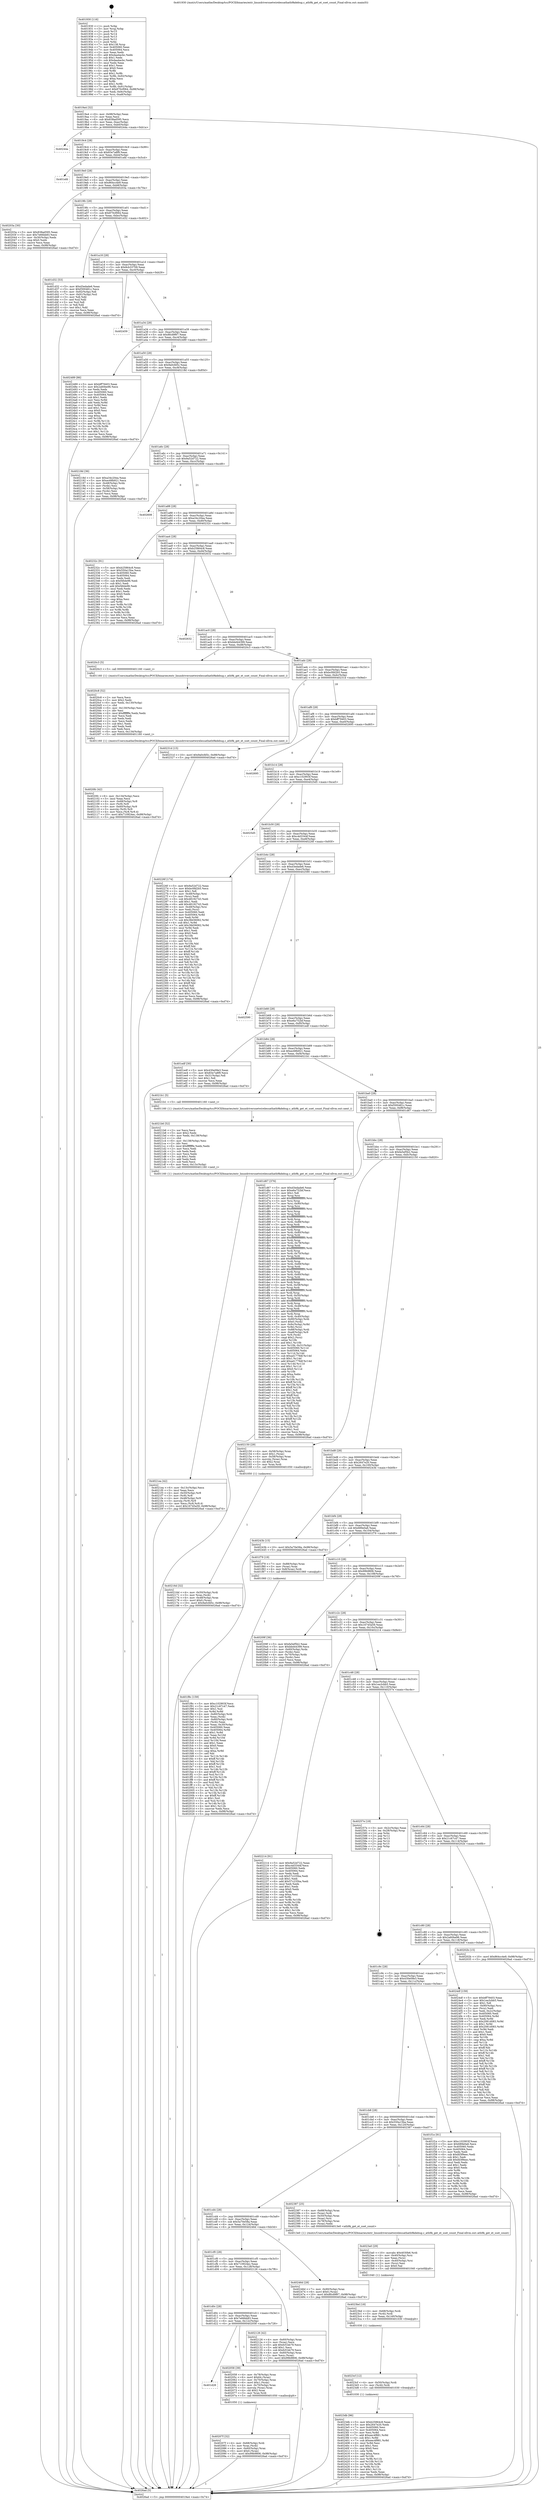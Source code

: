 digraph "0x401930" {
  label = "0x401930 (/mnt/c/Users/mathe/Desktop/tcc/POCII/binaries/extr_linuxdriversnetwirelessathath9kdebug.c_ath9k_get_et_sset_count_Final-ollvm.out::main(0))"
  labelloc = "t"
  node[shape=record]

  Entry [label="",width=0.3,height=0.3,shape=circle,fillcolor=black,style=filled]
  "0x4019a4" [label="{
     0x4019a4 [32]\l
     | [instrs]\l
     &nbsp;&nbsp;0x4019a4 \<+6\>: mov -0x98(%rbp),%eax\l
     &nbsp;&nbsp;0x4019aa \<+2\>: mov %eax,%ecx\l
     &nbsp;&nbsp;0x4019ac \<+6\>: sub $0x838ad595,%ecx\l
     &nbsp;&nbsp;0x4019b2 \<+6\>: mov %eax,-0xac(%rbp)\l
     &nbsp;&nbsp;0x4019b8 \<+6\>: mov %ecx,-0xb0(%rbp)\l
     &nbsp;&nbsp;0x4019be \<+6\>: je 000000000040244a \<main+0xb1a\>\l
  }"]
  "0x40244a" [label="{
     0x40244a\l
  }", style=dashed]
  "0x4019c4" [label="{
     0x4019c4 [28]\l
     | [instrs]\l
     &nbsp;&nbsp;0x4019c4 \<+5\>: jmp 00000000004019c9 \<main+0x99\>\l
     &nbsp;&nbsp;0x4019c9 \<+6\>: mov -0xac(%rbp),%eax\l
     &nbsp;&nbsp;0x4019cf \<+5\>: sub $0x83e7a8f9,%eax\l
     &nbsp;&nbsp;0x4019d4 \<+6\>: mov %eax,-0xb4(%rbp)\l
     &nbsp;&nbsp;0x4019da \<+6\>: je 0000000000401efd \<main+0x5cd\>\l
  }"]
  Exit [label="",width=0.3,height=0.3,shape=circle,fillcolor=black,style=filled,peripheries=2]
  "0x401efd" [label="{
     0x401efd\l
  }", style=dashed]
  "0x4019e0" [label="{
     0x4019e0 [28]\l
     | [instrs]\l
     &nbsp;&nbsp;0x4019e0 \<+5\>: jmp 00000000004019e5 \<main+0xb5\>\l
     &nbsp;&nbsp;0x4019e5 \<+6\>: mov -0xac(%rbp),%eax\l
     &nbsp;&nbsp;0x4019eb \<+5\>: sub $0x864cc4e9,%eax\l
     &nbsp;&nbsp;0x4019f0 \<+6\>: mov %eax,-0xb8(%rbp)\l
     &nbsp;&nbsp;0x4019f6 \<+6\>: je 000000000040203a \<main+0x70a\>\l
  }"]
  "0x4023db" [label="{
     0x4023db [96]\l
     | [instrs]\l
     &nbsp;&nbsp;0x4023db \<+5\>: mov $0xb25864c8,%eax\l
     &nbsp;&nbsp;0x4023e0 \<+5\>: mov $0x2647e20,%edx\l
     &nbsp;&nbsp;0x4023e5 \<+7\>: mov 0x405060,%esi\l
     &nbsp;&nbsp;0x4023ec \<+7\>: mov 0x405064,%ecx\l
     &nbsp;&nbsp;0x4023f3 \<+3\>: mov %esi,%r8d\l
     &nbsp;&nbsp;0x4023f6 \<+7\>: add $0xeec4f881,%r8d\l
     &nbsp;&nbsp;0x4023fd \<+4\>: sub $0x1,%r8d\l
     &nbsp;&nbsp;0x402401 \<+7\>: sub $0xeec4f881,%r8d\l
     &nbsp;&nbsp;0x402408 \<+4\>: imul %r8d,%esi\l
     &nbsp;&nbsp;0x40240c \<+3\>: and $0x1,%esi\l
     &nbsp;&nbsp;0x40240f \<+3\>: cmp $0x0,%esi\l
     &nbsp;&nbsp;0x402412 \<+4\>: sete %r9b\l
     &nbsp;&nbsp;0x402416 \<+3\>: cmp $0xa,%ecx\l
     &nbsp;&nbsp;0x402419 \<+4\>: setl %r10b\l
     &nbsp;&nbsp;0x40241d \<+3\>: mov %r9b,%r11b\l
     &nbsp;&nbsp;0x402420 \<+3\>: and %r10b,%r11b\l
     &nbsp;&nbsp;0x402423 \<+3\>: xor %r10b,%r9b\l
     &nbsp;&nbsp;0x402426 \<+3\>: or %r9b,%r11b\l
     &nbsp;&nbsp;0x402429 \<+4\>: test $0x1,%r11b\l
     &nbsp;&nbsp;0x40242d \<+3\>: cmovne %edx,%eax\l
     &nbsp;&nbsp;0x402430 \<+6\>: mov %eax,-0x98(%rbp)\l
     &nbsp;&nbsp;0x402436 \<+5\>: jmp 00000000004026ad \<main+0xd7d\>\l
  }"]
  "0x40203a" [label="{
     0x40203a [30]\l
     | [instrs]\l
     &nbsp;&nbsp;0x40203a \<+5\>: mov $0x838ad595,%eax\l
     &nbsp;&nbsp;0x40203f \<+5\>: mov $0x7e66bb83,%ecx\l
     &nbsp;&nbsp;0x402044 \<+3\>: mov -0x30(%rbp),%edx\l
     &nbsp;&nbsp;0x402047 \<+3\>: cmp $0x0,%edx\l
     &nbsp;&nbsp;0x40204a \<+3\>: cmove %ecx,%eax\l
     &nbsp;&nbsp;0x40204d \<+6\>: mov %eax,-0x98(%rbp)\l
     &nbsp;&nbsp;0x402053 \<+5\>: jmp 00000000004026ad \<main+0xd7d\>\l
  }"]
  "0x4019fc" [label="{
     0x4019fc [28]\l
     | [instrs]\l
     &nbsp;&nbsp;0x4019fc \<+5\>: jmp 0000000000401a01 \<main+0xd1\>\l
     &nbsp;&nbsp;0x401a01 \<+6\>: mov -0xac(%rbp),%eax\l
     &nbsp;&nbsp;0x401a07 \<+5\>: sub $0x870cf064,%eax\l
     &nbsp;&nbsp;0x401a0c \<+6\>: mov %eax,-0xbc(%rbp)\l
     &nbsp;&nbsp;0x401a12 \<+6\>: je 0000000000401d32 \<main+0x402\>\l
  }"]
  "0x4023cf" [label="{
     0x4023cf [12]\l
     | [instrs]\l
     &nbsp;&nbsp;0x4023cf \<+4\>: mov -0x50(%rbp),%rdi\l
     &nbsp;&nbsp;0x4023d3 \<+3\>: mov (%rdi),%rdi\l
     &nbsp;&nbsp;0x4023d6 \<+5\>: call 0000000000401030 \<free@plt\>\l
     | [calls]\l
     &nbsp;&nbsp;0x401030 \{1\} (unknown)\l
  }"]
  "0x401d32" [label="{
     0x401d32 [53]\l
     | [instrs]\l
     &nbsp;&nbsp;0x401d32 \<+5\>: mov $0xd3edade6,%eax\l
     &nbsp;&nbsp;0x401d37 \<+5\>: mov $0xf300481c,%ecx\l
     &nbsp;&nbsp;0x401d3c \<+6\>: mov -0x92(%rbp),%dl\l
     &nbsp;&nbsp;0x401d42 \<+7\>: mov -0x91(%rbp),%sil\l
     &nbsp;&nbsp;0x401d49 \<+3\>: mov %dl,%dil\l
     &nbsp;&nbsp;0x401d4c \<+3\>: and %sil,%dil\l
     &nbsp;&nbsp;0x401d4f \<+3\>: xor %sil,%dl\l
     &nbsp;&nbsp;0x401d52 \<+3\>: or %dl,%dil\l
     &nbsp;&nbsp;0x401d55 \<+4\>: test $0x1,%dil\l
     &nbsp;&nbsp;0x401d59 \<+3\>: cmovne %ecx,%eax\l
     &nbsp;&nbsp;0x401d5c \<+6\>: mov %eax,-0x98(%rbp)\l
     &nbsp;&nbsp;0x401d62 \<+5\>: jmp 00000000004026ad \<main+0xd7d\>\l
  }"]
  "0x401a18" [label="{
     0x401a18 [28]\l
     | [instrs]\l
     &nbsp;&nbsp;0x401a18 \<+5\>: jmp 0000000000401a1d \<main+0xed\>\l
     &nbsp;&nbsp;0x401a1d \<+6\>: mov -0xac(%rbp),%eax\l
     &nbsp;&nbsp;0x401a23 \<+5\>: sub $0x8cb33709,%eax\l
     &nbsp;&nbsp;0x401a28 \<+6\>: mov %eax,-0xc0(%rbp)\l
     &nbsp;&nbsp;0x401a2e \<+6\>: je 0000000000402459 \<main+0xb29\>\l
  }"]
  "0x4026ad" [label="{
     0x4026ad [5]\l
     | [instrs]\l
     &nbsp;&nbsp;0x4026ad \<+5\>: jmp 00000000004019a4 \<main+0x74\>\l
  }"]
  "0x401930" [label="{
     0x401930 [116]\l
     | [instrs]\l
     &nbsp;&nbsp;0x401930 \<+1\>: push %rbp\l
     &nbsp;&nbsp;0x401931 \<+3\>: mov %rsp,%rbp\l
     &nbsp;&nbsp;0x401934 \<+2\>: push %r15\l
     &nbsp;&nbsp;0x401936 \<+2\>: push %r14\l
     &nbsp;&nbsp;0x401938 \<+2\>: push %r13\l
     &nbsp;&nbsp;0x40193a \<+2\>: push %r12\l
     &nbsp;&nbsp;0x40193c \<+1\>: push %rbx\l
     &nbsp;&nbsp;0x40193d \<+7\>: sub $0x138,%rsp\l
     &nbsp;&nbsp;0x401944 \<+7\>: mov 0x405060,%eax\l
     &nbsp;&nbsp;0x40194b \<+7\>: mov 0x405064,%ecx\l
     &nbsp;&nbsp;0x401952 \<+2\>: mov %eax,%edx\l
     &nbsp;&nbsp;0x401954 \<+6\>: add $0xdaa4acbc,%edx\l
     &nbsp;&nbsp;0x40195a \<+3\>: sub $0x1,%edx\l
     &nbsp;&nbsp;0x40195d \<+6\>: sub $0xdaa4acbc,%edx\l
     &nbsp;&nbsp;0x401963 \<+3\>: imul %edx,%eax\l
     &nbsp;&nbsp;0x401966 \<+3\>: and $0x1,%eax\l
     &nbsp;&nbsp;0x401969 \<+3\>: cmp $0x0,%eax\l
     &nbsp;&nbsp;0x40196c \<+4\>: sete %r8b\l
     &nbsp;&nbsp;0x401970 \<+4\>: and $0x1,%r8b\l
     &nbsp;&nbsp;0x401974 \<+7\>: mov %r8b,-0x92(%rbp)\l
     &nbsp;&nbsp;0x40197b \<+3\>: cmp $0xa,%ecx\l
     &nbsp;&nbsp;0x40197e \<+4\>: setl %r8b\l
     &nbsp;&nbsp;0x401982 \<+4\>: and $0x1,%r8b\l
     &nbsp;&nbsp;0x401986 \<+7\>: mov %r8b,-0x91(%rbp)\l
     &nbsp;&nbsp;0x40198d \<+10\>: movl $0x870cf064,-0x98(%rbp)\l
     &nbsp;&nbsp;0x401997 \<+6\>: mov %edi,-0x9c(%rbp)\l
     &nbsp;&nbsp;0x40199d \<+7\>: mov %rsi,-0xa8(%rbp)\l
  }"]
  "0x4023bd" [label="{
     0x4023bd [18]\l
     | [instrs]\l
     &nbsp;&nbsp;0x4023bd \<+4\>: mov -0x68(%rbp),%rdi\l
     &nbsp;&nbsp;0x4023c1 \<+3\>: mov (%rdi),%rdi\l
     &nbsp;&nbsp;0x4023c4 \<+6\>: mov %eax,-0x140(%rbp)\l
     &nbsp;&nbsp;0x4023ca \<+5\>: call 0000000000401030 \<free@plt\>\l
     | [calls]\l
     &nbsp;&nbsp;0x401030 \{1\} (unknown)\l
  }"]
  "0x402459" [label="{
     0x402459\l
  }", style=dashed]
  "0x401a34" [label="{
     0x401a34 [28]\l
     | [instrs]\l
     &nbsp;&nbsp;0x401a34 \<+5\>: jmp 0000000000401a39 \<main+0x109\>\l
     &nbsp;&nbsp;0x401a39 \<+6\>: mov -0xac(%rbp),%eax\l
     &nbsp;&nbsp;0x401a3f \<+5\>: sub $0x8fcd9f67,%eax\l
     &nbsp;&nbsp;0x401a44 \<+6\>: mov %eax,-0xc4(%rbp)\l
     &nbsp;&nbsp;0x401a4a \<+6\>: je 0000000000402489 \<main+0xb59\>\l
  }"]
  "0x4023a0" [label="{
     0x4023a0 [29]\l
     | [instrs]\l
     &nbsp;&nbsp;0x4023a0 \<+10\>: movabs $0x4030b6,%rdi\l
     &nbsp;&nbsp;0x4023aa \<+4\>: mov -0x40(%rbp),%rsi\l
     &nbsp;&nbsp;0x4023ae \<+2\>: mov %eax,(%rsi)\l
     &nbsp;&nbsp;0x4023b0 \<+4\>: mov -0x40(%rbp),%rsi\l
     &nbsp;&nbsp;0x4023b4 \<+2\>: mov (%rsi),%esi\l
     &nbsp;&nbsp;0x4023b6 \<+2\>: mov $0x0,%al\l
     &nbsp;&nbsp;0x4023b8 \<+5\>: call 0000000000401040 \<printf@plt\>\l
     | [calls]\l
     &nbsp;&nbsp;0x401040 \{1\} (unknown)\l
  }"]
  "0x402489" [label="{
     0x402489 [86]\l
     | [instrs]\l
     &nbsp;&nbsp;0x402489 \<+5\>: mov $0xbff79403,%eax\l
     &nbsp;&nbsp;0x40248e \<+5\>: mov $0x2a60be96,%ecx\l
     &nbsp;&nbsp;0x402493 \<+2\>: xor %edx,%edx\l
     &nbsp;&nbsp;0x402495 \<+7\>: mov 0x405060,%esi\l
     &nbsp;&nbsp;0x40249c \<+7\>: mov 0x405064,%edi\l
     &nbsp;&nbsp;0x4024a3 \<+3\>: sub $0x1,%edx\l
     &nbsp;&nbsp;0x4024a6 \<+3\>: mov %esi,%r8d\l
     &nbsp;&nbsp;0x4024a9 \<+3\>: add %edx,%r8d\l
     &nbsp;&nbsp;0x4024ac \<+4\>: imul %r8d,%esi\l
     &nbsp;&nbsp;0x4024b0 \<+3\>: and $0x1,%esi\l
     &nbsp;&nbsp;0x4024b3 \<+3\>: cmp $0x0,%esi\l
     &nbsp;&nbsp;0x4024b6 \<+4\>: sete %r9b\l
     &nbsp;&nbsp;0x4024ba \<+3\>: cmp $0xa,%edi\l
     &nbsp;&nbsp;0x4024bd \<+4\>: setl %r10b\l
     &nbsp;&nbsp;0x4024c1 \<+3\>: mov %r9b,%r11b\l
     &nbsp;&nbsp;0x4024c4 \<+3\>: and %r10b,%r11b\l
     &nbsp;&nbsp;0x4024c7 \<+3\>: xor %r10b,%r9b\l
     &nbsp;&nbsp;0x4024ca \<+3\>: or %r9b,%r11b\l
     &nbsp;&nbsp;0x4024cd \<+4\>: test $0x1,%r11b\l
     &nbsp;&nbsp;0x4024d1 \<+3\>: cmovne %ecx,%eax\l
     &nbsp;&nbsp;0x4024d4 \<+6\>: mov %eax,-0x98(%rbp)\l
     &nbsp;&nbsp;0x4024da \<+5\>: jmp 00000000004026ad \<main+0xd7d\>\l
  }"]
  "0x401a50" [label="{
     0x401a50 [28]\l
     | [instrs]\l
     &nbsp;&nbsp;0x401a50 \<+5\>: jmp 0000000000401a55 \<main+0x125\>\l
     &nbsp;&nbsp;0x401a55 \<+6\>: mov -0xac(%rbp),%eax\l
     &nbsp;&nbsp;0x401a5b \<+5\>: sub $0x9a0cfd5c,%eax\l
     &nbsp;&nbsp;0x401a60 \<+6\>: mov %eax,-0xc8(%rbp)\l
     &nbsp;&nbsp;0x401a66 \<+6\>: je 000000000040218d \<main+0x85d\>\l
  }"]
  "0x4021ea" [label="{
     0x4021ea [42]\l
     | [instrs]\l
     &nbsp;&nbsp;0x4021ea \<+6\>: mov -0x13c(%rbp),%ecx\l
     &nbsp;&nbsp;0x4021f0 \<+3\>: imul %eax,%ecx\l
     &nbsp;&nbsp;0x4021f3 \<+4\>: mov -0x50(%rbp),%r8\l
     &nbsp;&nbsp;0x4021f7 \<+3\>: mov (%r8),%r8\l
     &nbsp;&nbsp;0x4021fa \<+4\>: mov -0x48(%rbp),%r9\l
     &nbsp;&nbsp;0x4021fe \<+3\>: movslq (%r9),%r9\l
     &nbsp;&nbsp;0x402201 \<+4\>: mov %ecx,(%r8,%r9,4)\l
     &nbsp;&nbsp;0x402205 \<+10\>: movl $0x16745a59,-0x98(%rbp)\l
     &nbsp;&nbsp;0x40220f \<+5\>: jmp 00000000004026ad \<main+0xd7d\>\l
  }"]
  "0x40218d" [label="{
     0x40218d [36]\l
     | [instrs]\l
     &nbsp;&nbsp;0x40218d \<+5\>: mov $0xa34c20ea,%eax\l
     &nbsp;&nbsp;0x402192 \<+5\>: mov $0xec68b921,%ecx\l
     &nbsp;&nbsp;0x402197 \<+4\>: mov -0x48(%rbp),%rdx\l
     &nbsp;&nbsp;0x40219b \<+2\>: mov (%rdx),%esi\l
     &nbsp;&nbsp;0x40219d \<+4\>: mov -0x58(%rbp),%rdx\l
     &nbsp;&nbsp;0x4021a1 \<+2\>: cmp (%rdx),%esi\l
     &nbsp;&nbsp;0x4021a3 \<+3\>: cmovl %ecx,%eax\l
     &nbsp;&nbsp;0x4021a6 \<+6\>: mov %eax,-0x98(%rbp)\l
     &nbsp;&nbsp;0x4021ac \<+5\>: jmp 00000000004026ad \<main+0xd7d\>\l
  }"]
  "0x401a6c" [label="{
     0x401a6c [28]\l
     | [instrs]\l
     &nbsp;&nbsp;0x401a6c \<+5\>: jmp 0000000000401a71 \<main+0x141\>\l
     &nbsp;&nbsp;0x401a71 \<+6\>: mov -0xac(%rbp),%eax\l
     &nbsp;&nbsp;0x401a77 \<+5\>: sub $0x9a52d722,%eax\l
     &nbsp;&nbsp;0x401a7c \<+6\>: mov %eax,-0xcc(%rbp)\l
     &nbsp;&nbsp;0x401a82 \<+6\>: je 0000000000402608 \<main+0xcd8\>\l
  }"]
  "0x4021b6" [label="{
     0x4021b6 [52]\l
     | [instrs]\l
     &nbsp;&nbsp;0x4021b6 \<+2\>: xor %ecx,%ecx\l
     &nbsp;&nbsp;0x4021b8 \<+5\>: mov $0x2,%edx\l
     &nbsp;&nbsp;0x4021bd \<+6\>: mov %edx,-0x138(%rbp)\l
     &nbsp;&nbsp;0x4021c3 \<+1\>: cltd\l
     &nbsp;&nbsp;0x4021c4 \<+6\>: mov -0x138(%rbp),%esi\l
     &nbsp;&nbsp;0x4021ca \<+2\>: idiv %esi\l
     &nbsp;&nbsp;0x4021cc \<+6\>: imul $0xfffffffe,%edx,%edx\l
     &nbsp;&nbsp;0x4021d2 \<+2\>: mov %ecx,%edi\l
     &nbsp;&nbsp;0x4021d4 \<+2\>: sub %edx,%edi\l
     &nbsp;&nbsp;0x4021d6 \<+2\>: mov %ecx,%edx\l
     &nbsp;&nbsp;0x4021d8 \<+3\>: sub $0x1,%edx\l
     &nbsp;&nbsp;0x4021db \<+2\>: add %edx,%edi\l
     &nbsp;&nbsp;0x4021dd \<+2\>: sub %edi,%ecx\l
     &nbsp;&nbsp;0x4021df \<+6\>: mov %ecx,-0x13c(%rbp)\l
     &nbsp;&nbsp;0x4021e5 \<+5\>: call 0000000000401160 \<next_i\>\l
     | [calls]\l
     &nbsp;&nbsp;0x401160 \{1\} (/mnt/c/Users/mathe/Desktop/tcc/POCII/binaries/extr_linuxdriversnetwirelessathath9kdebug.c_ath9k_get_et_sset_count_Final-ollvm.out::next_i)\l
  }"]
  "0x402608" [label="{
     0x402608\l
  }", style=dashed]
  "0x401a88" [label="{
     0x401a88 [28]\l
     | [instrs]\l
     &nbsp;&nbsp;0x401a88 \<+5\>: jmp 0000000000401a8d \<main+0x15d\>\l
     &nbsp;&nbsp;0x401a8d \<+6\>: mov -0xac(%rbp),%eax\l
     &nbsp;&nbsp;0x401a93 \<+5\>: sub $0xa34c20ea,%eax\l
     &nbsp;&nbsp;0x401a98 \<+6\>: mov %eax,-0xd0(%rbp)\l
     &nbsp;&nbsp;0x401a9e \<+6\>: je 000000000040232c \<main+0x9fc\>\l
  }"]
  "0x40216d" [label="{
     0x40216d [32]\l
     | [instrs]\l
     &nbsp;&nbsp;0x40216d \<+4\>: mov -0x50(%rbp),%rdi\l
     &nbsp;&nbsp;0x402171 \<+3\>: mov %rax,(%rdi)\l
     &nbsp;&nbsp;0x402174 \<+4\>: mov -0x48(%rbp),%rax\l
     &nbsp;&nbsp;0x402178 \<+6\>: movl $0x0,(%rax)\l
     &nbsp;&nbsp;0x40217e \<+10\>: movl $0x9a0cfd5c,-0x98(%rbp)\l
     &nbsp;&nbsp;0x402188 \<+5\>: jmp 00000000004026ad \<main+0xd7d\>\l
  }"]
  "0x40232c" [label="{
     0x40232c [91]\l
     | [instrs]\l
     &nbsp;&nbsp;0x40232c \<+5\>: mov $0xb25864c8,%eax\l
     &nbsp;&nbsp;0x402331 \<+5\>: mov $0x550a15ba,%ecx\l
     &nbsp;&nbsp;0x402336 \<+7\>: mov 0x405060,%edx\l
     &nbsp;&nbsp;0x40233d \<+7\>: mov 0x405064,%esi\l
     &nbsp;&nbsp;0x402344 \<+2\>: mov %edx,%edi\l
     &nbsp;&nbsp;0x402346 \<+6\>: sub $0xf46de96,%edi\l
     &nbsp;&nbsp;0x40234c \<+3\>: sub $0x1,%edi\l
     &nbsp;&nbsp;0x40234f \<+6\>: add $0xf46de96,%edi\l
     &nbsp;&nbsp;0x402355 \<+3\>: imul %edi,%edx\l
     &nbsp;&nbsp;0x402358 \<+3\>: and $0x1,%edx\l
     &nbsp;&nbsp;0x40235b \<+3\>: cmp $0x0,%edx\l
     &nbsp;&nbsp;0x40235e \<+4\>: sete %r8b\l
     &nbsp;&nbsp;0x402362 \<+3\>: cmp $0xa,%esi\l
     &nbsp;&nbsp;0x402365 \<+4\>: setl %r9b\l
     &nbsp;&nbsp;0x402369 \<+3\>: mov %r8b,%r10b\l
     &nbsp;&nbsp;0x40236c \<+3\>: and %r9b,%r10b\l
     &nbsp;&nbsp;0x40236f \<+3\>: xor %r9b,%r8b\l
     &nbsp;&nbsp;0x402372 \<+3\>: or %r8b,%r10b\l
     &nbsp;&nbsp;0x402375 \<+4\>: test $0x1,%r10b\l
     &nbsp;&nbsp;0x402379 \<+3\>: cmovne %ecx,%eax\l
     &nbsp;&nbsp;0x40237c \<+6\>: mov %eax,-0x98(%rbp)\l
     &nbsp;&nbsp;0x402382 \<+5\>: jmp 00000000004026ad \<main+0xd7d\>\l
  }"]
  "0x401aa4" [label="{
     0x401aa4 [28]\l
     | [instrs]\l
     &nbsp;&nbsp;0x401aa4 \<+5\>: jmp 0000000000401aa9 \<main+0x179\>\l
     &nbsp;&nbsp;0x401aa9 \<+6\>: mov -0xac(%rbp),%eax\l
     &nbsp;&nbsp;0x401aaf \<+5\>: sub $0xb25864c8,%eax\l
     &nbsp;&nbsp;0x401ab4 \<+6\>: mov %eax,-0xd4(%rbp)\l
     &nbsp;&nbsp;0x401aba \<+6\>: je 0000000000402632 \<main+0xd02\>\l
  }"]
  "0x4020fc" [label="{
     0x4020fc [42]\l
     | [instrs]\l
     &nbsp;&nbsp;0x4020fc \<+6\>: mov -0x134(%rbp),%ecx\l
     &nbsp;&nbsp;0x402102 \<+3\>: imul %eax,%ecx\l
     &nbsp;&nbsp;0x402105 \<+4\>: mov -0x68(%rbp),%r8\l
     &nbsp;&nbsp;0x402109 \<+3\>: mov (%r8),%r8\l
     &nbsp;&nbsp;0x40210c \<+4\>: mov -0x60(%rbp),%r9\l
     &nbsp;&nbsp;0x402110 \<+3\>: movslq (%r9),%r9\l
     &nbsp;&nbsp;0x402113 \<+4\>: mov %ecx,(%r8,%r9,4)\l
     &nbsp;&nbsp;0x402117 \<+10\>: movl $0x710924ec,-0x98(%rbp)\l
     &nbsp;&nbsp;0x402121 \<+5\>: jmp 00000000004026ad \<main+0xd7d\>\l
  }"]
  "0x402632" [label="{
     0x402632\l
  }", style=dashed]
  "0x401ac0" [label="{
     0x401ac0 [28]\l
     | [instrs]\l
     &nbsp;&nbsp;0x401ac0 \<+5\>: jmp 0000000000401ac5 \<main+0x195\>\l
     &nbsp;&nbsp;0x401ac5 \<+6\>: mov -0xac(%rbp),%eax\l
     &nbsp;&nbsp;0x401acb \<+5\>: sub $0xbbd44399,%eax\l
     &nbsp;&nbsp;0x401ad0 \<+6\>: mov %eax,-0xd8(%rbp)\l
     &nbsp;&nbsp;0x401ad6 \<+6\>: je 00000000004020c3 \<main+0x793\>\l
  }"]
  "0x4020c8" [label="{
     0x4020c8 [52]\l
     | [instrs]\l
     &nbsp;&nbsp;0x4020c8 \<+2\>: xor %ecx,%ecx\l
     &nbsp;&nbsp;0x4020ca \<+5\>: mov $0x2,%edx\l
     &nbsp;&nbsp;0x4020cf \<+6\>: mov %edx,-0x130(%rbp)\l
     &nbsp;&nbsp;0x4020d5 \<+1\>: cltd\l
     &nbsp;&nbsp;0x4020d6 \<+6\>: mov -0x130(%rbp),%esi\l
     &nbsp;&nbsp;0x4020dc \<+2\>: idiv %esi\l
     &nbsp;&nbsp;0x4020de \<+6\>: imul $0xfffffffe,%edx,%edx\l
     &nbsp;&nbsp;0x4020e4 \<+2\>: mov %ecx,%edi\l
     &nbsp;&nbsp;0x4020e6 \<+2\>: sub %edx,%edi\l
     &nbsp;&nbsp;0x4020e8 \<+2\>: mov %ecx,%edx\l
     &nbsp;&nbsp;0x4020ea \<+3\>: sub $0x1,%edx\l
     &nbsp;&nbsp;0x4020ed \<+2\>: add %edx,%edi\l
     &nbsp;&nbsp;0x4020ef \<+2\>: sub %edi,%ecx\l
     &nbsp;&nbsp;0x4020f1 \<+6\>: mov %ecx,-0x134(%rbp)\l
     &nbsp;&nbsp;0x4020f7 \<+5\>: call 0000000000401160 \<next_i\>\l
     | [calls]\l
     &nbsp;&nbsp;0x401160 \{1\} (/mnt/c/Users/mathe/Desktop/tcc/POCII/binaries/extr_linuxdriversnetwirelessathath9kdebug.c_ath9k_get_et_sset_count_Final-ollvm.out::next_i)\l
  }"]
  "0x4020c3" [label="{
     0x4020c3 [5]\l
     | [instrs]\l
     &nbsp;&nbsp;0x4020c3 \<+5\>: call 0000000000401160 \<next_i\>\l
     | [calls]\l
     &nbsp;&nbsp;0x401160 \{1\} (/mnt/c/Users/mathe/Desktop/tcc/POCII/binaries/extr_linuxdriversnetwirelessathath9kdebug.c_ath9k_get_et_sset_count_Final-ollvm.out::next_i)\l
  }"]
  "0x401adc" [label="{
     0x401adc [28]\l
     | [instrs]\l
     &nbsp;&nbsp;0x401adc \<+5\>: jmp 0000000000401ae1 \<main+0x1b1\>\l
     &nbsp;&nbsp;0x401ae1 \<+6\>: mov -0xac(%rbp),%eax\l
     &nbsp;&nbsp;0x401ae7 \<+5\>: sub $0xbc0fd2b5,%eax\l
     &nbsp;&nbsp;0x401aec \<+6\>: mov %eax,-0xdc(%rbp)\l
     &nbsp;&nbsp;0x401af2 \<+6\>: je 000000000040231d \<main+0x9ed\>\l
  }"]
  "0x40207f" [label="{
     0x40207f [32]\l
     | [instrs]\l
     &nbsp;&nbsp;0x40207f \<+4\>: mov -0x68(%rbp),%rdi\l
     &nbsp;&nbsp;0x402083 \<+3\>: mov %rax,(%rdi)\l
     &nbsp;&nbsp;0x402086 \<+4\>: mov -0x60(%rbp),%rax\l
     &nbsp;&nbsp;0x40208a \<+6\>: movl $0x0,(%rax)\l
     &nbsp;&nbsp;0x402090 \<+10\>: movl $0x99b9806,-0x98(%rbp)\l
     &nbsp;&nbsp;0x40209a \<+5\>: jmp 00000000004026ad \<main+0xd7d\>\l
  }"]
  "0x40231d" [label="{
     0x40231d [15]\l
     | [instrs]\l
     &nbsp;&nbsp;0x40231d \<+10\>: movl $0x9a0cfd5c,-0x98(%rbp)\l
     &nbsp;&nbsp;0x402327 \<+5\>: jmp 00000000004026ad \<main+0xd7d\>\l
  }"]
  "0x401af8" [label="{
     0x401af8 [28]\l
     | [instrs]\l
     &nbsp;&nbsp;0x401af8 \<+5\>: jmp 0000000000401afd \<main+0x1cd\>\l
     &nbsp;&nbsp;0x401afd \<+6\>: mov -0xac(%rbp),%eax\l
     &nbsp;&nbsp;0x401b03 \<+5\>: sub $0xbff79403,%eax\l
     &nbsp;&nbsp;0x401b08 \<+6\>: mov %eax,-0xe0(%rbp)\l
     &nbsp;&nbsp;0x401b0e \<+6\>: je 0000000000402695 \<main+0xd65\>\l
  }"]
  "0x401d28" [label="{
     0x401d28\l
  }", style=dashed]
  "0x402695" [label="{
     0x402695\l
  }", style=dashed]
  "0x401b14" [label="{
     0x401b14 [28]\l
     | [instrs]\l
     &nbsp;&nbsp;0x401b14 \<+5\>: jmp 0000000000401b19 \<main+0x1e9\>\l
     &nbsp;&nbsp;0x401b19 \<+6\>: mov -0xac(%rbp),%eax\l
     &nbsp;&nbsp;0x401b1f \<+5\>: sub $0xc102903f,%eax\l
     &nbsp;&nbsp;0x401b24 \<+6\>: mov %eax,-0xe4(%rbp)\l
     &nbsp;&nbsp;0x401b2a \<+6\>: je 00000000004025d5 \<main+0xca5\>\l
  }"]
  "0x402058" [label="{
     0x402058 [39]\l
     | [instrs]\l
     &nbsp;&nbsp;0x402058 \<+4\>: mov -0x78(%rbp),%rax\l
     &nbsp;&nbsp;0x40205c \<+6\>: movl $0x64,(%rax)\l
     &nbsp;&nbsp;0x402062 \<+4\>: mov -0x70(%rbp),%rax\l
     &nbsp;&nbsp;0x402066 \<+6\>: movl $0x1,(%rax)\l
     &nbsp;&nbsp;0x40206c \<+4\>: mov -0x70(%rbp),%rax\l
     &nbsp;&nbsp;0x402070 \<+3\>: movslq (%rax),%rax\l
     &nbsp;&nbsp;0x402073 \<+4\>: shl $0x2,%rax\l
     &nbsp;&nbsp;0x402077 \<+3\>: mov %rax,%rdi\l
     &nbsp;&nbsp;0x40207a \<+5\>: call 0000000000401050 \<malloc@plt\>\l
     | [calls]\l
     &nbsp;&nbsp;0x401050 \{1\} (unknown)\l
  }"]
  "0x4025d5" [label="{
     0x4025d5\l
  }", style=dashed]
  "0x401b30" [label="{
     0x401b30 [28]\l
     | [instrs]\l
     &nbsp;&nbsp;0x401b30 \<+5\>: jmp 0000000000401b35 \<main+0x205\>\l
     &nbsp;&nbsp;0x401b35 \<+6\>: mov -0xac(%rbp),%eax\l
     &nbsp;&nbsp;0x401b3b \<+5\>: sub $0xc4d3344f,%eax\l
     &nbsp;&nbsp;0x401b40 \<+6\>: mov %eax,-0xe8(%rbp)\l
     &nbsp;&nbsp;0x401b46 \<+6\>: je 000000000040226f \<main+0x93f\>\l
  }"]
  "0x401d0c" [label="{
     0x401d0c [28]\l
     | [instrs]\l
     &nbsp;&nbsp;0x401d0c \<+5\>: jmp 0000000000401d11 \<main+0x3e1\>\l
     &nbsp;&nbsp;0x401d11 \<+6\>: mov -0xac(%rbp),%eax\l
     &nbsp;&nbsp;0x401d17 \<+5\>: sub $0x7e66bb83,%eax\l
     &nbsp;&nbsp;0x401d1c \<+6\>: mov %eax,-0x12c(%rbp)\l
     &nbsp;&nbsp;0x401d22 \<+6\>: je 0000000000402058 \<main+0x728\>\l
  }"]
  "0x40226f" [label="{
     0x40226f [174]\l
     | [instrs]\l
     &nbsp;&nbsp;0x40226f \<+5\>: mov $0x9a52d722,%eax\l
     &nbsp;&nbsp;0x402274 \<+5\>: mov $0xbc0fd2b5,%ecx\l
     &nbsp;&nbsp;0x402279 \<+2\>: mov $0x1,%dl\l
     &nbsp;&nbsp;0x40227b \<+4\>: mov -0x48(%rbp),%rsi\l
     &nbsp;&nbsp;0x40227f \<+2\>: mov (%rsi),%edi\l
     &nbsp;&nbsp;0x402281 \<+6\>: sub $0x48192743,%edi\l
     &nbsp;&nbsp;0x402287 \<+3\>: add $0x1,%edi\l
     &nbsp;&nbsp;0x40228a \<+6\>: add $0x48192743,%edi\l
     &nbsp;&nbsp;0x402290 \<+4\>: mov -0x48(%rbp),%rsi\l
     &nbsp;&nbsp;0x402294 \<+2\>: mov %edi,(%rsi)\l
     &nbsp;&nbsp;0x402296 \<+7\>: mov 0x405060,%edi\l
     &nbsp;&nbsp;0x40229d \<+8\>: mov 0x405064,%r8d\l
     &nbsp;&nbsp;0x4022a5 \<+3\>: mov %edi,%r9d\l
     &nbsp;&nbsp;0x4022a8 \<+7\>: sub $0x38d36062,%r9d\l
     &nbsp;&nbsp;0x4022af \<+4\>: sub $0x1,%r9d\l
     &nbsp;&nbsp;0x4022b3 \<+7\>: add $0x38d36062,%r9d\l
     &nbsp;&nbsp;0x4022ba \<+4\>: imul %r9d,%edi\l
     &nbsp;&nbsp;0x4022be \<+3\>: and $0x1,%edi\l
     &nbsp;&nbsp;0x4022c1 \<+3\>: cmp $0x0,%edi\l
     &nbsp;&nbsp;0x4022c4 \<+4\>: sete %r10b\l
     &nbsp;&nbsp;0x4022c8 \<+4\>: cmp $0xa,%r8d\l
     &nbsp;&nbsp;0x4022cc \<+4\>: setl %r11b\l
     &nbsp;&nbsp;0x4022d0 \<+3\>: mov %r10b,%bl\l
     &nbsp;&nbsp;0x4022d3 \<+3\>: xor $0xff,%bl\l
     &nbsp;&nbsp;0x4022d6 \<+3\>: mov %r11b,%r14b\l
     &nbsp;&nbsp;0x4022d9 \<+4\>: xor $0xff,%r14b\l
     &nbsp;&nbsp;0x4022dd \<+3\>: xor $0x0,%dl\l
     &nbsp;&nbsp;0x4022e0 \<+3\>: mov %bl,%r15b\l
     &nbsp;&nbsp;0x4022e3 \<+4\>: and $0x0,%r15b\l
     &nbsp;&nbsp;0x4022e7 \<+3\>: and %dl,%r10b\l
     &nbsp;&nbsp;0x4022ea \<+3\>: mov %r14b,%r12b\l
     &nbsp;&nbsp;0x4022ed \<+4\>: and $0x0,%r12b\l
     &nbsp;&nbsp;0x4022f1 \<+3\>: and %dl,%r11b\l
     &nbsp;&nbsp;0x4022f4 \<+3\>: or %r10b,%r15b\l
     &nbsp;&nbsp;0x4022f7 \<+3\>: or %r11b,%r12b\l
     &nbsp;&nbsp;0x4022fa \<+3\>: xor %r12b,%r15b\l
     &nbsp;&nbsp;0x4022fd \<+3\>: or %r14b,%bl\l
     &nbsp;&nbsp;0x402300 \<+3\>: xor $0xff,%bl\l
     &nbsp;&nbsp;0x402303 \<+3\>: or $0x0,%dl\l
     &nbsp;&nbsp;0x402306 \<+2\>: and %dl,%bl\l
     &nbsp;&nbsp;0x402308 \<+3\>: or %bl,%r15b\l
     &nbsp;&nbsp;0x40230b \<+4\>: test $0x1,%r15b\l
     &nbsp;&nbsp;0x40230f \<+3\>: cmovne %ecx,%eax\l
     &nbsp;&nbsp;0x402312 \<+6\>: mov %eax,-0x98(%rbp)\l
     &nbsp;&nbsp;0x402318 \<+5\>: jmp 00000000004026ad \<main+0xd7d\>\l
  }"]
  "0x401b4c" [label="{
     0x401b4c [28]\l
     | [instrs]\l
     &nbsp;&nbsp;0x401b4c \<+5\>: jmp 0000000000401b51 \<main+0x221\>\l
     &nbsp;&nbsp;0x401b51 \<+6\>: mov -0xac(%rbp),%eax\l
     &nbsp;&nbsp;0x401b57 \<+5\>: sub $0xd3edade6,%eax\l
     &nbsp;&nbsp;0x401b5c \<+6\>: mov %eax,-0xec(%rbp)\l
     &nbsp;&nbsp;0x401b62 \<+6\>: je 0000000000402590 \<main+0xc60\>\l
  }"]
  "0x402126" [label="{
     0x402126 [42]\l
     | [instrs]\l
     &nbsp;&nbsp;0x402126 \<+4\>: mov -0x60(%rbp),%rax\l
     &nbsp;&nbsp;0x40212a \<+2\>: mov (%rax),%ecx\l
     &nbsp;&nbsp;0x40212c \<+6\>: add $0xfcf1bb79,%ecx\l
     &nbsp;&nbsp;0x402132 \<+3\>: add $0x1,%ecx\l
     &nbsp;&nbsp;0x402135 \<+6\>: sub $0xfcf1bb79,%ecx\l
     &nbsp;&nbsp;0x40213b \<+4\>: mov -0x60(%rbp),%rax\l
     &nbsp;&nbsp;0x40213f \<+2\>: mov %ecx,(%rax)\l
     &nbsp;&nbsp;0x402141 \<+10\>: movl $0x99b9806,-0x98(%rbp)\l
     &nbsp;&nbsp;0x40214b \<+5\>: jmp 00000000004026ad \<main+0xd7d\>\l
  }"]
  "0x402590" [label="{
     0x402590\l
  }", style=dashed]
  "0x401b68" [label="{
     0x401b68 [28]\l
     | [instrs]\l
     &nbsp;&nbsp;0x401b68 \<+5\>: jmp 0000000000401b6d \<main+0x23d\>\l
     &nbsp;&nbsp;0x401b6d \<+6\>: mov -0xac(%rbp),%eax\l
     &nbsp;&nbsp;0x401b73 \<+5\>: sub $0xe6a752bf,%eax\l
     &nbsp;&nbsp;0x401b78 \<+6\>: mov %eax,-0xf0(%rbp)\l
     &nbsp;&nbsp;0x401b7e \<+6\>: je 0000000000401edf \<main+0x5af\>\l
  }"]
  "0x401cf0" [label="{
     0x401cf0 [28]\l
     | [instrs]\l
     &nbsp;&nbsp;0x401cf0 \<+5\>: jmp 0000000000401cf5 \<main+0x3c5\>\l
     &nbsp;&nbsp;0x401cf5 \<+6\>: mov -0xac(%rbp),%eax\l
     &nbsp;&nbsp;0x401cfb \<+5\>: sub $0x710924ec,%eax\l
     &nbsp;&nbsp;0x401d00 \<+6\>: mov %eax,-0x128(%rbp)\l
     &nbsp;&nbsp;0x401d06 \<+6\>: je 0000000000402126 \<main+0x7f6\>\l
  }"]
  "0x401edf" [label="{
     0x401edf [30]\l
     | [instrs]\l
     &nbsp;&nbsp;0x401edf \<+5\>: mov $0x430e09e3,%eax\l
     &nbsp;&nbsp;0x401ee4 \<+5\>: mov $0x83e7a8f9,%ecx\l
     &nbsp;&nbsp;0x401ee9 \<+3\>: mov -0x31(%rbp),%dl\l
     &nbsp;&nbsp;0x401eec \<+3\>: test $0x1,%dl\l
     &nbsp;&nbsp;0x401eef \<+3\>: cmovne %ecx,%eax\l
     &nbsp;&nbsp;0x401ef2 \<+6\>: mov %eax,-0x98(%rbp)\l
     &nbsp;&nbsp;0x401ef8 \<+5\>: jmp 00000000004026ad \<main+0xd7d\>\l
  }"]
  "0x401b84" [label="{
     0x401b84 [28]\l
     | [instrs]\l
     &nbsp;&nbsp;0x401b84 \<+5\>: jmp 0000000000401b89 \<main+0x259\>\l
     &nbsp;&nbsp;0x401b89 \<+6\>: mov -0xac(%rbp),%eax\l
     &nbsp;&nbsp;0x401b8f \<+5\>: sub $0xec68b921,%eax\l
     &nbsp;&nbsp;0x401b94 \<+6\>: mov %eax,-0xf4(%rbp)\l
     &nbsp;&nbsp;0x401b9a \<+6\>: je 00000000004021b1 \<main+0x881\>\l
  }"]
  "0x40246d" [label="{
     0x40246d [28]\l
     | [instrs]\l
     &nbsp;&nbsp;0x40246d \<+7\>: mov -0x90(%rbp),%rax\l
     &nbsp;&nbsp;0x402474 \<+6\>: movl $0x0,(%rax)\l
     &nbsp;&nbsp;0x40247a \<+10\>: movl $0x8fcd9f67,-0x98(%rbp)\l
     &nbsp;&nbsp;0x402484 \<+5\>: jmp 00000000004026ad \<main+0xd7d\>\l
  }"]
  "0x4021b1" [label="{
     0x4021b1 [5]\l
     | [instrs]\l
     &nbsp;&nbsp;0x4021b1 \<+5\>: call 0000000000401160 \<next_i\>\l
     | [calls]\l
     &nbsp;&nbsp;0x401160 \{1\} (/mnt/c/Users/mathe/Desktop/tcc/POCII/binaries/extr_linuxdriversnetwirelessathath9kdebug.c_ath9k_get_et_sset_count_Final-ollvm.out::next_i)\l
  }"]
  "0x401ba0" [label="{
     0x401ba0 [28]\l
     | [instrs]\l
     &nbsp;&nbsp;0x401ba0 \<+5\>: jmp 0000000000401ba5 \<main+0x275\>\l
     &nbsp;&nbsp;0x401ba5 \<+6\>: mov -0xac(%rbp),%eax\l
     &nbsp;&nbsp;0x401bab \<+5\>: sub $0xf300481c,%eax\l
     &nbsp;&nbsp;0x401bb0 \<+6\>: mov %eax,-0xf8(%rbp)\l
     &nbsp;&nbsp;0x401bb6 \<+6\>: je 0000000000401d67 \<main+0x437\>\l
  }"]
  "0x401cd4" [label="{
     0x401cd4 [28]\l
     | [instrs]\l
     &nbsp;&nbsp;0x401cd4 \<+5\>: jmp 0000000000401cd9 \<main+0x3a9\>\l
     &nbsp;&nbsp;0x401cd9 \<+6\>: mov -0xac(%rbp),%eax\l
     &nbsp;&nbsp;0x401cdf \<+5\>: sub $0x5a70e58a,%eax\l
     &nbsp;&nbsp;0x401ce4 \<+6\>: mov %eax,-0x124(%rbp)\l
     &nbsp;&nbsp;0x401cea \<+6\>: je 000000000040246d \<main+0xb3d\>\l
  }"]
  "0x401d67" [label="{
     0x401d67 [376]\l
     | [instrs]\l
     &nbsp;&nbsp;0x401d67 \<+5\>: mov $0xd3edade6,%eax\l
     &nbsp;&nbsp;0x401d6c \<+5\>: mov $0xe6a752bf,%ecx\l
     &nbsp;&nbsp;0x401d71 \<+2\>: mov $0x1,%dl\l
     &nbsp;&nbsp;0x401d73 \<+3\>: mov %rsp,%rsi\l
     &nbsp;&nbsp;0x401d76 \<+4\>: add $0xfffffffffffffff0,%rsi\l
     &nbsp;&nbsp;0x401d7a \<+3\>: mov %rsi,%rsp\l
     &nbsp;&nbsp;0x401d7d \<+7\>: mov %rsi,-0x90(%rbp)\l
     &nbsp;&nbsp;0x401d84 \<+3\>: mov %rsp,%rsi\l
     &nbsp;&nbsp;0x401d87 \<+4\>: add $0xfffffffffffffff0,%rsi\l
     &nbsp;&nbsp;0x401d8b \<+3\>: mov %rsi,%rsp\l
     &nbsp;&nbsp;0x401d8e \<+3\>: mov %rsp,%rdi\l
     &nbsp;&nbsp;0x401d91 \<+4\>: add $0xfffffffffffffff0,%rdi\l
     &nbsp;&nbsp;0x401d95 \<+3\>: mov %rdi,%rsp\l
     &nbsp;&nbsp;0x401d98 \<+7\>: mov %rdi,-0x88(%rbp)\l
     &nbsp;&nbsp;0x401d9f \<+3\>: mov %rsp,%rdi\l
     &nbsp;&nbsp;0x401da2 \<+4\>: add $0xfffffffffffffff0,%rdi\l
     &nbsp;&nbsp;0x401da6 \<+3\>: mov %rdi,%rsp\l
     &nbsp;&nbsp;0x401da9 \<+4\>: mov %rdi,-0x80(%rbp)\l
     &nbsp;&nbsp;0x401dad \<+3\>: mov %rsp,%rdi\l
     &nbsp;&nbsp;0x401db0 \<+4\>: add $0xfffffffffffffff0,%rdi\l
     &nbsp;&nbsp;0x401db4 \<+3\>: mov %rdi,%rsp\l
     &nbsp;&nbsp;0x401db7 \<+4\>: mov %rdi,-0x78(%rbp)\l
     &nbsp;&nbsp;0x401dbb \<+3\>: mov %rsp,%rdi\l
     &nbsp;&nbsp;0x401dbe \<+4\>: add $0xfffffffffffffff0,%rdi\l
     &nbsp;&nbsp;0x401dc2 \<+3\>: mov %rdi,%rsp\l
     &nbsp;&nbsp;0x401dc5 \<+4\>: mov %rdi,-0x70(%rbp)\l
     &nbsp;&nbsp;0x401dc9 \<+3\>: mov %rsp,%rdi\l
     &nbsp;&nbsp;0x401dcc \<+4\>: add $0xfffffffffffffff0,%rdi\l
     &nbsp;&nbsp;0x401dd0 \<+3\>: mov %rdi,%rsp\l
     &nbsp;&nbsp;0x401dd3 \<+4\>: mov %rdi,-0x68(%rbp)\l
     &nbsp;&nbsp;0x401dd7 \<+3\>: mov %rsp,%rdi\l
     &nbsp;&nbsp;0x401dda \<+4\>: add $0xfffffffffffffff0,%rdi\l
     &nbsp;&nbsp;0x401dde \<+3\>: mov %rdi,%rsp\l
     &nbsp;&nbsp;0x401de1 \<+4\>: mov %rdi,-0x60(%rbp)\l
     &nbsp;&nbsp;0x401de5 \<+3\>: mov %rsp,%rdi\l
     &nbsp;&nbsp;0x401de8 \<+4\>: add $0xfffffffffffffff0,%rdi\l
     &nbsp;&nbsp;0x401dec \<+3\>: mov %rdi,%rsp\l
     &nbsp;&nbsp;0x401def \<+4\>: mov %rdi,-0x58(%rbp)\l
     &nbsp;&nbsp;0x401df3 \<+3\>: mov %rsp,%rdi\l
     &nbsp;&nbsp;0x401df6 \<+4\>: add $0xfffffffffffffff0,%rdi\l
     &nbsp;&nbsp;0x401dfa \<+3\>: mov %rdi,%rsp\l
     &nbsp;&nbsp;0x401dfd \<+4\>: mov %rdi,-0x50(%rbp)\l
     &nbsp;&nbsp;0x401e01 \<+3\>: mov %rsp,%rdi\l
     &nbsp;&nbsp;0x401e04 \<+4\>: add $0xfffffffffffffff0,%rdi\l
     &nbsp;&nbsp;0x401e08 \<+3\>: mov %rdi,%rsp\l
     &nbsp;&nbsp;0x401e0b \<+4\>: mov %rdi,-0x48(%rbp)\l
     &nbsp;&nbsp;0x401e0f \<+3\>: mov %rsp,%rdi\l
     &nbsp;&nbsp;0x401e12 \<+4\>: add $0xfffffffffffffff0,%rdi\l
     &nbsp;&nbsp;0x401e16 \<+3\>: mov %rdi,%rsp\l
     &nbsp;&nbsp;0x401e19 \<+4\>: mov %rdi,-0x40(%rbp)\l
     &nbsp;&nbsp;0x401e1d \<+7\>: mov -0x90(%rbp),%rdi\l
     &nbsp;&nbsp;0x401e24 \<+6\>: movl $0x0,(%rdi)\l
     &nbsp;&nbsp;0x401e2a \<+7\>: mov -0x9c(%rbp),%r8d\l
     &nbsp;&nbsp;0x401e31 \<+3\>: mov %r8d,(%rsi)\l
     &nbsp;&nbsp;0x401e34 \<+7\>: mov -0x88(%rbp),%rdi\l
     &nbsp;&nbsp;0x401e3b \<+7\>: mov -0xa8(%rbp),%r9\l
     &nbsp;&nbsp;0x401e42 \<+3\>: mov %r9,(%rdi)\l
     &nbsp;&nbsp;0x401e45 \<+3\>: cmpl $0x2,(%rsi)\l
     &nbsp;&nbsp;0x401e48 \<+4\>: setne %r10b\l
     &nbsp;&nbsp;0x401e4c \<+4\>: and $0x1,%r10b\l
     &nbsp;&nbsp;0x401e50 \<+4\>: mov %r10b,-0x31(%rbp)\l
     &nbsp;&nbsp;0x401e54 \<+8\>: mov 0x405060,%r11d\l
     &nbsp;&nbsp;0x401e5c \<+7\>: mov 0x405064,%ebx\l
     &nbsp;&nbsp;0x401e63 \<+3\>: mov %r11d,%r14d\l
     &nbsp;&nbsp;0x401e66 \<+7\>: sub $0xad1779df,%r14d\l
     &nbsp;&nbsp;0x401e6d \<+4\>: sub $0x1,%r14d\l
     &nbsp;&nbsp;0x401e71 \<+7\>: add $0xad1779df,%r14d\l
     &nbsp;&nbsp;0x401e78 \<+4\>: imul %r14d,%r11d\l
     &nbsp;&nbsp;0x401e7c \<+4\>: and $0x1,%r11d\l
     &nbsp;&nbsp;0x401e80 \<+4\>: cmp $0x0,%r11d\l
     &nbsp;&nbsp;0x401e84 \<+4\>: sete %r10b\l
     &nbsp;&nbsp;0x401e88 \<+3\>: cmp $0xa,%ebx\l
     &nbsp;&nbsp;0x401e8b \<+4\>: setl %r15b\l
     &nbsp;&nbsp;0x401e8f \<+3\>: mov %r10b,%r12b\l
     &nbsp;&nbsp;0x401e92 \<+4\>: xor $0xff,%r12b\l
     &nbsp;&nbsp;0x401e96 \<+3\>: mov %r15b,%r13b\l
     &nbsp;&nbsp;0x401e99 \<+4\>: xor $0xff,%r13b\l
     &nbsp;&nbsp;0x401e9d \<+3\>: xor $0x1,%dl\l
     &nbsp;&nbsp;0x401ea0 \<+3\>: mov %r12b,%sil\l
     &nbsp;&nbsp;0x401ea3 \<+4\>: and $0xff,%sil\l
     &nbsp;&nbsp;0x401ea7 \<+3\>: and %dl,%r10b\l
     &nbsp;&nbsp;0x401eaa \<+3\>: mov %r13b,%dil\l
     &nbsp;&nbsp;0x401ead \<+4\>: and $0xff,%dil\l
     &nbsp;&nbsp;0x401eb1 \<+3\>: and %dl,%r15b\l
     &nbsp;&nbsp;0x401eb4 \<+3\>: or %r10b,%sil\l
     &nbsp;&nbsp;0x401eb7 \<+3\>: or %r15b,%dil\l
     &nbsp;&nbsp;0x401eba \<+3\>: xor %dil,%sil\l
     &nbsp;&nbsp;0x401ebd \<+3\>: or %r13b,%r12b\l
     &nbsp;&nbsp;0x401ec0 \<+4\>: xor $0xff,%r12b\l
     &nbsp;&nbsp;0x401ec4 \<+3\>: or $0x1,%dl\l
     &nbsp;&nbsp;0x401ec7 \<+3\>: and %dl,%r12b\l
     &nbsp;&nbsp;0x401eca \<+3\>: or %r12b,%sil\l
     &nbsp;&nbsp;0x401ecd \<+4\>: test $0x1,%sil\l
     &nbsp;&nbsp;0x401ed1 \<+3\>: cmovne %ecx,%eax\l
     &nbsp;&nbsp;0x401ed4 \<+6\>: mov %eax,-0x98(%rbp)\l
     &nbsp;&nbsp;0x401eda \<+5\>: jmp 00000000004026ad \<main+0xd7d\>\l
  }"]
  "0x401bbc" [label="{
     0x401bbc [28]\l
     | [instrs]\l
     &nbsp;&nbsp;0x401bbc \<+5\>: jmp 0000000000401bc1 \<main+0x291\>\l
     &nbsp;&nbsp;0x401bc1 \<+6\>: mov -0xac(%rbp),%eax\l
     &nbsp;&nbsp;0x401bc7 \<+5\>: sub $0xfa5ef5b2,%eax\l
     &nbsp;&nbsp;0x401bcc \<+6\>: mov %eax,-0xfc(%rbp)\l
     &nbsp;&nbsp;0x401bd2 \<+6\>: je 0000000000402150 \<main+0x820\>\l
  }"]
  "0x402387" [label="{
     0x402387 [25]\l
     | [instrs]\l
     &nbsp;&nbsp;0x402387 \<+4\>: mov -0x68(%rbp),%rax\l
     &nbsp;&nbsp;0x40238b \<+3\>: mov (%rax),%rdi\l
     &nbsp;&nbsp;0x40238e \<+4\>: mov -0x50(%rbp),%rax\l
     &nbsp;&nbsp;0x402392 \<+3\>: mov (%rax),%rsi\l
     &nbsp;&nbsp;0x402395 \<+4\>: mov -0x78(%rbp),%rax\l
     &nbsp;&nbsp;0x402399 \<+2\>: mov (%rax),%edx\l
     &nbsp;&nbsp;0x40239b \<+5\>: call 00000000004013e0 \<ath9k_get_et_sset_count\>\l
     | [calls]\l
     &nbsp;&nbsp;0x4013e0 \{1\} (/mnt/c/Users/mathe/Desktop/tcc/POCII/binaries/extr_linuxdriversnetwirelessathath9kdebug.c_ath9k_get_et_sset_count_Final-ollvm.out::ath9k_get_et_sset_count)\l
  }"]
  "0x401f8c" [label="{
     0x401f8c [159]\l
     | [instrs]\l
     &nbsp;&nbsp;0x401f8c \<+5\>: mov $0xc102903f,%ecx\l
     &nbsp;&nbsp;0x401f91 \<+5\>: mov $0x21c67c47,%edx\l
     &nbsp;&nbsp;0x401f96 \<+3\>: mov $0x1,%sil\l
     &nbsp;&nbsp;0x401f99 \<+3\>: xor %r8d,%r8d\l
     &nbsp;&nbsp;0x401f9c \<+4\>: mov -0x80(%rbp),%rdi\l
     &nbsp;&nbsp;0x401fa0 \<+2\>: mov %eax,(%rdi)\l
     &nbsp;&nbsp;0x401fa2 \<+4\>: mov -0x80(%rbp),%rdi\l
     &nbsp;&nbsp;0x401fa6 \<+2\>: mov (%rdi),%eax\l
     &nbsp;&nbsp;0x401fa8 \<+3\>: mov %eax,-0x30(%rbp)\l
     &nbsp;&nbsp;0x401fab \<+7\>: mov 0x405060,%eax\l
     &nbsp;&nbsp;0x401fb2 \<+8\>: mov 0x405064,%r9d\l
     &nbsp;&nbsp;0x401fba \<+4\>: sub $0x1,%r8d\l
     &nbsp;&nbsp;0x401fbe \<+3\>: mov %eax,%r10d\l
     &nbsp;&nbsp;0x401fc1 \<+3\>: add %r8d,%r10d\l
     &nbsp;&nbsp;0x401fc4 \<+4\>: imul %r10d,%eax\l
     &nbsp;&nbsp;0x401fc8 \<+3\>: and $0x1,%eax\l
     &nbsp;&nbsp;0x401fcb \<+3\>: cmp $0x0,%eax\l
     &nbsp;&nbsp;0x401fce \<+4\>: sete %r11b\l
     &nbsp;&nbsp;0x401fd2 \<+4\>: cmp $0xa,%r9d\l
     &nbsp;&nbsp;0x401fd6 \<+3\>: setl %bl\l
     &nbsp;&nbsp;0x401fd9 \<+3\>: mov %r11b,%r14b\l
     &nbsp;&nbsp;0x401fdc \<+4\>: xor $0xff,%r14b\l
     &nbsp;&nbsp;0x401fe0 \<+3\>: mov %bl,%r15b\l
     &nbsp;&nbsp;0x401fe3 \<+4\>: xor $0xff,%r15b\l
     &nbsp;&nbsp;0x401fe7 \<+4\>: xor $0x1,%sil\l
     &nbsp;&nbsp;0x401feb \<+3\>: mov %r14b,%r12b\l
     &nbsp;&nbsp;0x401fee \<+4\>: and $0xff,%r12b\l
     &nbsp;&nbsp;0x401ff2 \<+3\>: and %sil,%r11b\l
     &nbsp;&nbsp;0x401ff5 \<+3\>: mov %r15b,%r13b\l
     &nbsp;&nbsp;0x401ff8 \<+4\>: and $0xff,%r13b\l
     &nbsp;&nbsp;0x401ffc \<+3\>: and %sil,%bl\l
     &nbsp;&nbsp;0x401fff \<+3\>: or %r11b,%r12b\l
     &nbsp;&nbsp;0x402002 \<+3\>: or %bl,%r13b\l
     &nbsp;&nbsp;0x402005 \<+3\>: xor %r13b,%r12b\l
     &nbsp;&nbsp;0x402008 \<+3\>: or %r15b,%r14b\l
     &nbsp;&nbsp;0x40200b \<+4\>: xor $0xff,%r14b\l
     &nbsp;&nbsp;0x40200f \<+4\>: or $0x1,%sil\l
     &nbsp;&nbsp;0x402013 \<+3\>: and %sil,%r14b\l
     &nbsp;&nbsp;0x402016 \<+3\>: or %r14b,%r12b\l
     &nbsp;&nbsp;0x402019 \<+4\>: test $0x1,%r12b\l
     &nbsp;&nbsp;0x40201d \<+3\>: cmovne %edx,%ecx\l
     &nbsp;&nbsp;0x402020 \<+6\>: mov %ecx,-0x98(%rbp)\l
     &nbsp;&nbsp;0x402026 \<+5\>: jmp 00000000004026ad \<main+0xd7d\>\l
  }"]
  "0x402150" [label="{
     0x402150 [29]\l
     | [instrs]\l
     &nbsp;&nbsp;0x402150 \<+4\>: mov -0x58(%rbp),%rax\l
     &nbsp;&nbsp;0x402154 \<+6\>: movl $0x1,(%rax)\l
     &nbsp;&nbsp;0x40215a \<+4\>: mov -0x58(%rbp),%rax\l
     &nbsp;&nbsp;0x40215e \<+3\>: movslq (%rax),%rax\l
     &nbsp;&nbsp;0x402161 \<+4\>: shl $0x2,%rax\l
     &nbsp;&nbsp;0x402165 \<+3\>: mov %rax,%rdi\l
     &nbsp;&nbsp;0x402168 \<+5\>: call 0000000000401050 \<malloc@plt\>\l
     | [calls]\l
     &nbsp;&nbsp;0x401050 \{1\} (unknown)\l
  }"]
  "0x401bd8" [label="{
     0x401bd8 [28]\l
     | [instrs]\l
     &nbsp;&nbsp;0x401bd8 \<+5\>: jmp 0000000000401bdd \<main+0x2ad\>\l
     &nbsp;&nbsp;0x401bdd \<+6\>: mov -0xac(%rbp),%eax\l
     &nbsp;&nbsp;0x401be3 \<+5\>: sub $0x2647e20,%eax\l
     &nbsp;&nbsp;0x401be8 \<+6\>: mov %eax,-0x100(%rbp)\l
     &nbsp;&nbsp;0x401bee \<+6\>: je 000000000040243b \<main+0xb0b\>\l
  }"]
  "0x401cb8" [label="{
     0x401cb8 [28]\l
     | [instrs]\l
     &nbsp;&nbsp;0x401cb8 \<+5\>: jmp 0000000000401cbd \<main+0x38d\>\l
     &nbsp;&nbsp;0x401cbd \<+6\>: mov -0xac(%rbp),%eax\l
     &nbsp;&nbsp;0x401cc3 \<+5\>: sub $0x550a15ba,%eax\l
     &nbsp;&nbsp;0x401cc8 \<+6\>: mov %eax,-0x120(%rbp)\l
     &nbsp;&nbsp;0x401cce \<+6\>: je 0000000000402387 \<main+0xa57\>\l
  }"]
  "0x40243b" [label="{
     0x40243b [15]\l
     | [instrs]\l
     &nbsp;&nbsp;0x40243b \<+10\>: movl $0x5a70e58a,-0x98(%rbp)\l
     &nbsp;&nbsp;0x402445 \<+5\>: jmp 00000000004026ad \<main+0xd7d\>\l
  }"]
  "0x401bf4" [label="{
     0x401bf4 [28]\l
     | [instrs]\l
     &nbsp;&nbsp;0x401bf4 \<+5\>: jmp 0000000000401bf9 \<main+0x2c9\>\l
     &nbsp;&nbsp;0x401bf9 \<+6\>: mov -0xac(%rbp),%eax\l
     &nbsp;&nbsp;0x401bff \<+5\>: sub $0x689e0a6,%eax\l
     &nbsp;&nbsp;0x401c04 \<+6\>: mov %eax,-0x104(%rbp)\l
     &nbsp;&nbsp;0x401c0a \<+6\>: je 0000000000401f79 \<main+0x649\>\l
  }"]
  "0x401f1e" [label="{
     0x401f1e [91]\l
     | [instrs]\l
     &nbsp;&nbsp;0x401f1e \<+5\>: mov $0xc102903f,%eax\l
     &nbsp;&nbsp;0x401f23 \<+5\>: mov $0x689e0a6,%ecx\l
     &nbsp;&nbsp;0x401f28 \<+7\>: mov 0x405060,%edx\l
     &nbsp;&nbsp;0x401f2f \<+7\>: mov 0x405064,%esi\l
     &nbsp;&nbsp;0x401f36 \<+2\>: mov %edx,%edi\l
     &nbsp;&nbsp;0x401f38 \<+6\>: sub $0xfd3f9eec,%edi\l
     &nbsp;&nbsp;0x401f3e \<+3\>: sub $0x1,%edi\l
     &nbsp;&nbsp;0x401f41 \<+6\>: add $0xfd3f9eec,%edi\l
     &nbsp;&nbsp;0x401f47 \<+3\>: imul %edi,%edx\l
     &nbsp;&nbsp;0x401f4a \<+3\>: and $0x1,%edx\l
     &nbsp;&nbsp;0x401f4d \<+3\>: cmp $0x0,%edx\l
     &nbsp;&nbsp;0x401f50 \<+4\>: sete %r8b\l
     &nbsp;&nbsp;0x401f54 \<+3\>: cmp $0xa,%esi\l
     &nbsp;&nbsp;0x401f57 \<+4\>: setl %r9b\l
     &nbsp;&nbsp;0x401f5b \<+3\>: mov %r8b,%r10b\l
     &nbsp;&nbsp;0x401f5e \<+3\>: and %r9b,%r10b\l
     &nbsp;&nbsp;0x401f61 \<+3\>: xor %r9b,%r8b\l
     &nbsp;&nbsp;0x401f64 \<+3\>: or %r8b,%r10b\l
     &nbsp;&nbsp;0x401f67 \<+4\>: test $0x1,%r10b\l
     &nbsp;&nbsp;0x401f6b \<+3\>: cmovne %ecx,%eax\l
     &nbsp;&nbsp;0x401f6e \<+6\>: mov %eax,-0x98(%rbp)\l
     &nbsp;&nbsp;0x401f74 \<+5\>: jmp 00000000004026ad \<main+0xd7d\>\l
  }"]
  "0x401f79" [label="{
     0x401f79 [19]\l
     | [instrs]\l
     &nbsp;&nbsp;0x401f79 \<+7\>: mov -0x88(%rbp),%rax\l
     &nbsp;&nbsp;0x401f80 \<+3\>: mov (%rax),%rax\l
     &nbsp;&nbsp;0x401f83 \<+4\>: mov 0x8(%rax),%rdi\l
     &nbsp;&nbsp;0x401f87 \<+5\>: call 0000000000401060 \<atoi@plt\>\l
     | [calls]\l
     &nbsp;&nbsp;0x401060 \{1\} (unknown)\l
  }"]
  "0x401c10" [label="{
     0x401c10 [28]\l
     | [instrs]\l
     &nbsp;&nbsp;0x401c10 \<+5\>: jmp 0000000000401c15 \<main+0x2e5\>\l
     &nbsp;&nbsp;0x401c15 \<+6\>: mov -0xac(%rbp),%eax\l
     &nbsp;&nbsp;0x401c1b \<+5\>: sub $0x99b9806,%eax\l
     &nbsp;&nbsp;0x401c20 \<+6\>: mov %eax,-0x108(%rbp)\l
     &nbsp;&nbsp;0x401c26 \<+6\>: je 000000000040209f \<main+0x76f\>\l
  }"]
  "0x401c9c" [label="{
     0x401c9c [28]\l
     | [instrs]\l
     &nbsp;&nbsp;0x401c9c \<+5\>: jmp 0000000000401ca1 \<main+0x371\>\l
     &nbsp;&nbsp;0x401ca1 \<+6\>: mov -0xac(%rbp),%eax\l
     &nbsp;&nbsp;0x401ca7 \<+5\>: sub $0x430e09e3,%eax\l
     &nbsp;&nbsp;0x401cac \<+6\>: mov %eax,-0x11c(%rbp)\l
     &nbsp;&nbsp;0x401cb2 \<+6\>: je 0000000000401f1e \<main+0x5ee\>\l
  }"]
  "0x40209f" [label="{
     0x40209f [36]\l
     | [instrs]\l
     &nbsp;&nbsp;0x40209f \<+5\>: mov $0xfa5ef5b2,%eax\l
     &nbsp;&nbsp;0x4020a4 \<+5\>: mov $0xbbd44399,%ecx\l
     &nbsp;&nbsp;0x4020a9 \<+4\>: mov -0x60(%rbp),%rdx\l
     &nbsp;&nbsp;0x4020ad \<+2\>: mov (%rdx),%esi\l
     &nbsp;&nbsp;0x4020af \<+4\>: mov -0x70(%rbp),%rdx\l
     &nbsp;&nbsp;0x4020b3 \<+2\>: cmp (%rdx),%esi\l
     &nbsp;&nbsp;0x4020b5 \<+3\>: cmovl %ecx,%eax\l
     &nbsp;&nbsp;0x4020b8 \<+6\>: mov %eax,-0x98(%rbp)\l
     &nbsp;&nbsp;0x4020be \<+5\>: jmp 00000000004026ad \<main+0xd7d\>\l
  }"]
  "0x401c2c" [label="{
     0x401c2c [28]\l
     | [instrs]\l
     &nbsp;&nbsp;0x401c2c \<+5\>: jmp 0000000000401c31 \<main+0x301\>\l
     &nbsp;&nbsp;0x401c31 \<+6\>: mov -0xac(%rbp),%eax\l
     &nbsp;&nbsp;0x401c37 \<+5\>: sub $0x16745a59,%eax\l
     &nbsp;&nbsp;0x401c3c \<+6\>: mov %eax,-0x10c(%rbp)\l
     &nbsp;&nbsp;0x401c42 \<+6\>: je 0000000000402214 \<main+0x8e4\>\l
  }"]
  "0x4024df" [label="{
     0x4024df [159]\l
     | [instrs]\l
     &nbsp;&nbsp;0x4024df \<+5\>: mov $0xbff79403,%eax\l
     &nbsp;&nbsp;0x4024e4 \<+5\>: mov $0x1ea3cbb5,%ecx\l
     &nbsp;&nbsp;0x4024e9 \<+2\>: mov $0x1,%dl\l
     &nbsp;&nbsp;0x4024eb \<+7\>: mov -0x90(%rbp),%rsi\l
     &nbsp;&nbsp;0x4024f2 \<+2\>: mov (%rsi),%edi\l
     &nbsp;&nbsp;0x4024f4 \<+3\>: mov %edi,-0x2c(%rbp)\l
     &nbsp;&nbsp;0x4024f7 \<+7\>: mov 0x405060,%edi\l
     &nbsp;&nbsp;0x4024fe \<+8\>: mov 0x405064,%r8d\l
     &nbsp;&nbsp;0x402506 \<+3\>: mov %edi,%r9d\l
     &nbsp;&nbsp;0x402509 \<+7\>: sub $0x2081d083,%r9d\l
     &nbsp;&nbsp;0x402510 \<+4\>: sub $0x1,%r9d\l
     &nbsp;&nbsp;0x402514 \<+7\>: add $0x2081d083,%r9d\l
     &nbsp;&nbsp;0x40251b \<+4\>: imul %r9d,%edi\l
     &nbsp;&nbsp;0x40251f \<+3\>: and $0x1,%edi\l
     &nbsp;&nbsp;0x402522 \<+3\>: cmp $0x0,%edi\l
     &nbsp;&nbsp;0x402525 \<+4\>: sete %r10b\l
     &nbsp;&nbsp;0x402529 \<+4\>: cmp $0xa,%r8d\l
     &nbsp;&nbsp;0x40252d \<+4\>: setl %r11b\l
     &nbsp;&nbsp;0x402531 \<+3\>: mov %r10b,%bl\l
     &nbsp;&nbsp;0x402534 \<+3\>: xor $0xff,%bl\l
     &nbsp;&nbsp;0x402537 \<+3\>: mov %r11b,%r14b\l
     &nbsp;&nbsp;0x40253a \<+4\>: xor $0xff,%r14b\l
     &nbsp;&nbsp;0x40253e \<+3\>: xor $0x1,%dl\l
     &nbsp;&nbsp;0x402541 \<+3\>: mov %bl,%r15b\l
     &nbsp;&nbsp;0x402544 \<+4\>: and $0xff,%r15b\l
     &nbsp;&nbsp;0x402548 \<+3\>: and %dl,%r10b\l
     &nbsp;&nbsp;0x40254b \<+3\>: mov %r14b,%r12b\l
     &nbsp;&nbsp;0x40254e \<+4\>: and $0xff,%r12b\l
     &nbsp;&nbsp;0x402552 \<+3\>: and %dl,%r11b\l
     &nbsp;&nbsp;0x402555 \<+3\>: or %r10b,%r15b\l
     &nbsp;&nbsp;0x402558 \<+3\>: or %r11b,%r12b\l
     &nbsp;&nbsp;0x40255b \<+3\>: xor %r12b,%r15b\l
     &nbsp;&nbsp;0x40255e \<+3\>: or %r14b,%bl\l
     &nbsp;&nbsp;0x402561 \<+3\>: xor $0xff,%bl\l
     &nbsp;&nbsp;0x402564 \<+3\>: or $0x1,%dl\l
     &nbsp;&nbsp;0x402567 \<+2\>: and %dl,%bl\l
     &nbsp;&nbsp;0x402569 \<+3\>: or %bl,%r15b\l
     &nbsp;&nbsp;0x40256c \<+4\>: test $0x1,%r15b\l
     &nbsp;&nbsp;0x402570 \<+3\>: cmovne %ecx,%eax\l
     &nbsp;&nbsp;0x402573 \<+6\>: mov %eax,-0x98(%rbp)\l
     &nbsp;&nbsp;0x402579 \<+5\>: jmp 00000000004026ad \<main+0xd7d\>\l
  }"]
  "0x402214" [label="{
     0x402214 [91]\l
     | [instrs]\l
     &nbsp;&nbsp;0x402214 \<+5\>: mov $0x9a52d722,%eax\l
     &nbsp;&nbsp;0x402219 \<+5\>: mov $0xc4d3344f,%ecx\l
     &nbsp;&nbsp;0x40221e \<+7\>: mov 0x405060,%edx\l
     &nbsp;&nbsp;0x402225 \<+7\>: mov 0x405064,%esi\l
     &nbsp;&nbsp;0x40222c \<+2\>: mov %edx,%edi\l
     &nbsp;&nbsp;0x40222e \<+6\>: sub $0x57c235ba,%edi\l
     &nbsp;&nbsp;0x402234 \<+3\>: sub $0x1,%edi\l
     &nbsp;&nbsp;0x402237 \<+6\>: add $0x57c235ba,%edi\l
     &nbsp;&nbsp;0x40223d \<+3\>: imul %edi,%edx\l
     &nbsp;&nbsp;0x402240 \<+3\>: and $0x1,%edx\l
     &nbsp;&nbsp;0x402243 \<+3\>: cmp $0x0,%edx\l
     &nbsp;&nbsp;0x402246 \<+4\>: sete %r8b\l
     &nbsp;&nbsp;0x40224a \<+3\>: cmp $0xa,%esi\l
     &nbsp;&nbsp;0x40224d \<+4\>: setl %r9b\l
     &nbsp;&nbsp;0x402251 \<+3\>: mov %r8b,%r10b\l
     &nbsp;&nbsp;0x402254 \<+3\>: and %r9b,%r10b\l
     &nbsp;&nbsp;0x402257 \<+3\>: xor %r9b,%r8b\l
     &nbsp;&nbsp;0x40225a \<+3\>: or %r8b,%r10b\l
     &nbsp;&nbsp;0x40225d \<+4\>: test $0x1,%r10b\l
     &nbsp;&nbsp;0x402261 \<+3\>: cmovne %ecx,%eax\l
     &nbsp;&nbsp;0x402264 \<+6\>: mov %eax,-0x98(%rbp)\l
     &nbsp;&nbsp;0x40226a \<+5\>: jmp 00000000004026ad \<main+0xd7d\>\l
  }"]
  "0x401c48" [label="{
     0x401c48 [28]\l
     | [instrs]\l
     &nbsp;&nbsp;0x401c48 \<+5\>: jmp 0000000000401c4d \<main+0x31d\>\l
     &nbsp;&nbsp;0x401c4d \<+6\>: mov -0xac(%rbp),%eax\l
     &nbsp;&nbsp;0x401c53 \<+5\>: sub $0x1ea3cbb5,%eax\l
     &nbsp;&nbsp;0x401c58 \<+6\>: mov %eax,-0x110(%rbp)\l
     &nbsp;&nbsp;0x401c5e \<+6\>: je 000000000040257e \<main+0xc4e\>\l
  }"]
  "0x401c80" [label="{
     0x401c80 [28]\l
     | [instrs]\l
     &nbsp;&nbsp;0x401c80 \<+5\>: jmp 0000000000401c85 \<main+0x355\>\l
     &nbsp;&nbsp;0x401c85 \<+6\>: mov -0xac(%rbp),%eax\l
     &nbsp;&nbsp;0x401c8b \<+5\>: sub $0x2a60be96,%eax\l
     &nbsp;&nbsp;0x401c90 \<+6\>: mov %eax,-0x118(%rbp)\l
     &nbsp;&nbsp;0x401c96 \<+6\>: je 00000000004024df \<main+0xbaf\>\l
  }"]
  "0x40257e" [label="{
     0x40257e [18]\l
     | [instrs]\l
     &nbsp;&nbsp;0x40257e \<+3\>: mov -0x2c(%rbp),%eax\l
     &nbsp;&nbsp;0x402581 \<+4\>: lea -0x28(%rbp),%rsp\l
     &nbsp;&nbsp;0x402585 \<+1\>: pop %rbx\l
     &nbsp;&nbsp;0x402586 \<+2\>: pop %r12\l
     &nbsp;&nbsp;0x402588 \<+2\>: pop %r13\l
     &nbsp;&nbsp;0x40258a \<+2\>: pop %r14\l
     &nbsp;&nbsp;0x40258c \<+2\>: pop %r15\l
     &nbsp;&nbsp;0x40258e \<+1\>: pop %rbp\l
     &nbsp;&nbsp;0x40258f \<+1\>: ret\l
  }"]
  "0x401c64" [label="{
     0x401c64 [28]\l
     | [instrs]\l
     &nbsp;&nbsp;0x401c64 \<+5\>: jmp 0000000000401c69 \<main+0x339\>\l
     &nbsp;&nbsp;0x401c69 \<+6\>: mov -0xac(%rbp),%eax\l
     &nbsp;&nbsp;0x401c6f \<+5\>: sub $0x21c67c47,%eax\l
     &nbsp;&nbsp;0x401c74 \<+6\>: mov %eax,-0x114(%rbp)\l
     &nbsp;&nbsp;0x401c7a \<+6\>: je 000000000040202b \<main+0x6fb\>\l
  }"]
  "0x40202b" [label="{
     0x40202b [15]\l
     | [instrs]\l
     &nbsp;&nbsp;0x40202b \<+10\>: movl $0x864cc4e9,-0x98(%rbp)\l
     &nbsp;&nbsp;0x402035 \<+5\>: jmp 00000000004026ad \<main+0xd7d\>\l
  }"]
  Entry -> "0x401930" [label=" 1"]
  "0x4019a4" -> "0x40244a" [label=" 0"]
  "0x4019a4" -> "0x4019c4" [label=" 26"]
  "0x40257e" -> Exit [label=" 1"]
  "0x4019c4" -> "0x401efd" [label=" 0"]
  "0x4019c4" -> "0x4019e0" [label=" 26"]
  "0x4024df" -> "0x4026ad" [label=" 1"]
  "0x4019e0" -> "0x40203a" [label=" 1"]
  "0x4019e0" -> "0x4019fc" [label=" 25"]
  "0x402489" -> "0x4026ad" [label=" 1"]
  "0x4019fc" -> "0x401d32" [label=" 1"]
  "0x4019fc" -> "0x401a18" [label=" 24"]
  "0x401d32" -> "0x4026ad" [label=" 1"]
  "0x401930" -> "0x4019a4" [label=" 1"]
  "0x4026ad" -> "0x4019a4" [label=" 25"]
  "0x40246d" -> "0x4026ad" [label=" 1"]
  "0x401a18" -> "0x402459" [label=" 0"]
  "0x401a18" -> "0x401a34" [label=" 24"]
  "0x40243b" -> "0x4026ad" [label=" 1"]
  "0x401a34" -> "0x402489" [label=" 1"]
  "0x401a34" -> "0x401a50" [label=" 23"]
  "0x4023db" -> "0x4026ad" [label=" 1"]
  "0x401a50" -> "0x40218d" [label=" 2"]
  "0x401a50" -> "0x401a6c" [label=" 21"]
  "0x4023cf" -> "0x4023db" [label=" 1"]
  "0x401a6c" -> "0x402608" [label=" 0"]
  "0x401a6c" -> "0x401a88" [label=" 21"]
  "0x4023bd" -> "0x4023cf" [label=" 1"]
  "0x401a88" -> "0x40232c" [label=" 1"]
  "0x401a88" -> "0x401aa4" [label=" 20"]
  "0x4023a0" -> "0x4023bd" [label=" 1"]
  "0x401aa4" -> "0x402632" [label=" 0"]
  "0x401aa4" -> "0x401ac0" [label=" 20"]
  "0x402387" -> "0x4023a0" [label=" 1"]
  "0x401ac0" -> "0x4020c3" [label=" 1"]
  "0x401ac0" -> "0x401adc" [label=" 19"]
  "0x40232c" -> "0x4026ad" [label=" 1"]
  "0x401adc" -> "0x40231d" [label=" 1"]
  "0x401adc" -> "0x401af8" [label=" 18"]
  "0x40231d" -> "0x4026ad" [label=" 1"]
  "0x401af8" -> "0x402695" [label=" 0"]
  "0x401af8" -> "0x401b14" [label=" 18"]
  "0x40226f" -> "0x4026ad" [label=" 1"]
  "0x401b14" -> "0x4025d5" [label=" 0"]
  "0x401b14" -> "0x401b30" [label=" 18"]
  "0x402214" -> "0x4026ad" [label=" 1"]
  "0x401b30" -> "0x40226f" [label=" 1"]
  "0x401b30" -> "0x401b4c" [label=" 17"]
  "0x4021b6" -> "0x4021ea" [label=" 1"]
  "0x401b4c" -> "0x402590" [label=" 0"]
  "0x401b4c" -> "0x401b68" [label=" 17"]
  "0x4021b1" -> "0x4021b6" [label=" 1"]
  "0x401b68" -> "0x401edf" [label=" 1"]
  "0x401b68" -> "0x401b84" [label=" 16"]
  "0x40216d" -> "0x4026ad" [label=" 1"]
  "0x401b84" -> "0x4021b1" [label=" 1"]
  "0x401b84" -> "0x401ba0" [label=" 15"]
  "0x402150" -> "0x40216d" [label=" 1"]
  "0x401ba0" -> "0x401d67" [label=" 1"]
  "0x401ba0" -> "0x401bbc" [label=" 14"]
  "0x4020fc" -> "0x4026ad" [label=" 1"]
  "0x401d67" -> "0x4026ad" [label=" 1"]
  "0x401edf" -> "0x4026ad" [label=" 1"]
  "0x4020c8" -> "0x4020fc" [label=" 1"]
  "0x401bbc" -> "0x402150" [label=" 1"]
  "0x401bbc" -> "0x401bd8" [label=" 13"]
  "0x40209f" -> "0x4026ad" [label=" 2"]
  "0x401bd8" -> "0x40243b" [label=" 1"]
  "0x401bd8" -> "0x401bf4" [label=" 12"]
  "0x40207f" -> "0x4026ad" [label=" 1"]
  "0x401bf4" -> "0x401f79" [label=" 1"]
  "0x401bf4" -> "0x401c10" [label=" 11"]
  "0x402058" -> "0x40207f" [label=" 1"]
  "0x401c10" -> "0x40209f" [label=" 2"]
  "0x401c10" -> "0x401c2c" [label=" 9"]
  "0x401d0c" -> "0x402058" [label=" 1"]
  "0x401c2c" -> "0x402214" [label=" 1"]
  "0x401c2c" -> "0x401c48" [label=" 8"]
  "0x4021ea" -> "0x4026ad" [label=" 1"]
  "0x401c48" -> "0x40257e" [label=" 1"]
  "0x401c48" -> "0x401c64" [label=" 7"]
  "0x401cf0" -> "0x402126" [label=" 1"]
  "0x401c64" -> "0x40202b" [label=" 1"]
  "0x401c64" -> "0x401c80" [label=" 6"]
  "0x401cf0" -> "0x401d0c" [label=" 1"]
  "0x401c80" -> "0x4024df" [label=" 1"]
  "0x401c80" -> "0x401c9c" [label=" 5"]
  "0x401d0c" -> "0x401d28" [label=" 0"]
  "0x401c9c" -> "0x401f1e" [label=" 1"]
  "0x401c9c" -> "0x401cb8" [label=" 4"]
  "0x401f1e" -> "0x4026ad" [label=" 1"]
  "0x401f79" -> "0x401f8c" [label=" 1"]
  "0x401f8c" -> "0x4026ad" [label=" 1"]
  "0x40202b" -> "0x4026ad" [label=" 1"]
  "0x40203a" -> "0x4026ad" [label=" 1"]
  "0x4020c3" -> "0x4020c8" [label=" 1"]
  "0x401cb8" -> "0x402387" [label=" 1"]
  "0x401cb8" -> "0x401cd4" [label=" 3"]
  "0x402126" -> "0x4026ad" [label=" 1"]
  "0x401cd4" -> "0x40246d" [label=" 1"]
  "0x401cd4" -> "0x401cf0" [label=" 2"]
  "0x40218d" -> "0x4026ad" [label=" 2"]
}
